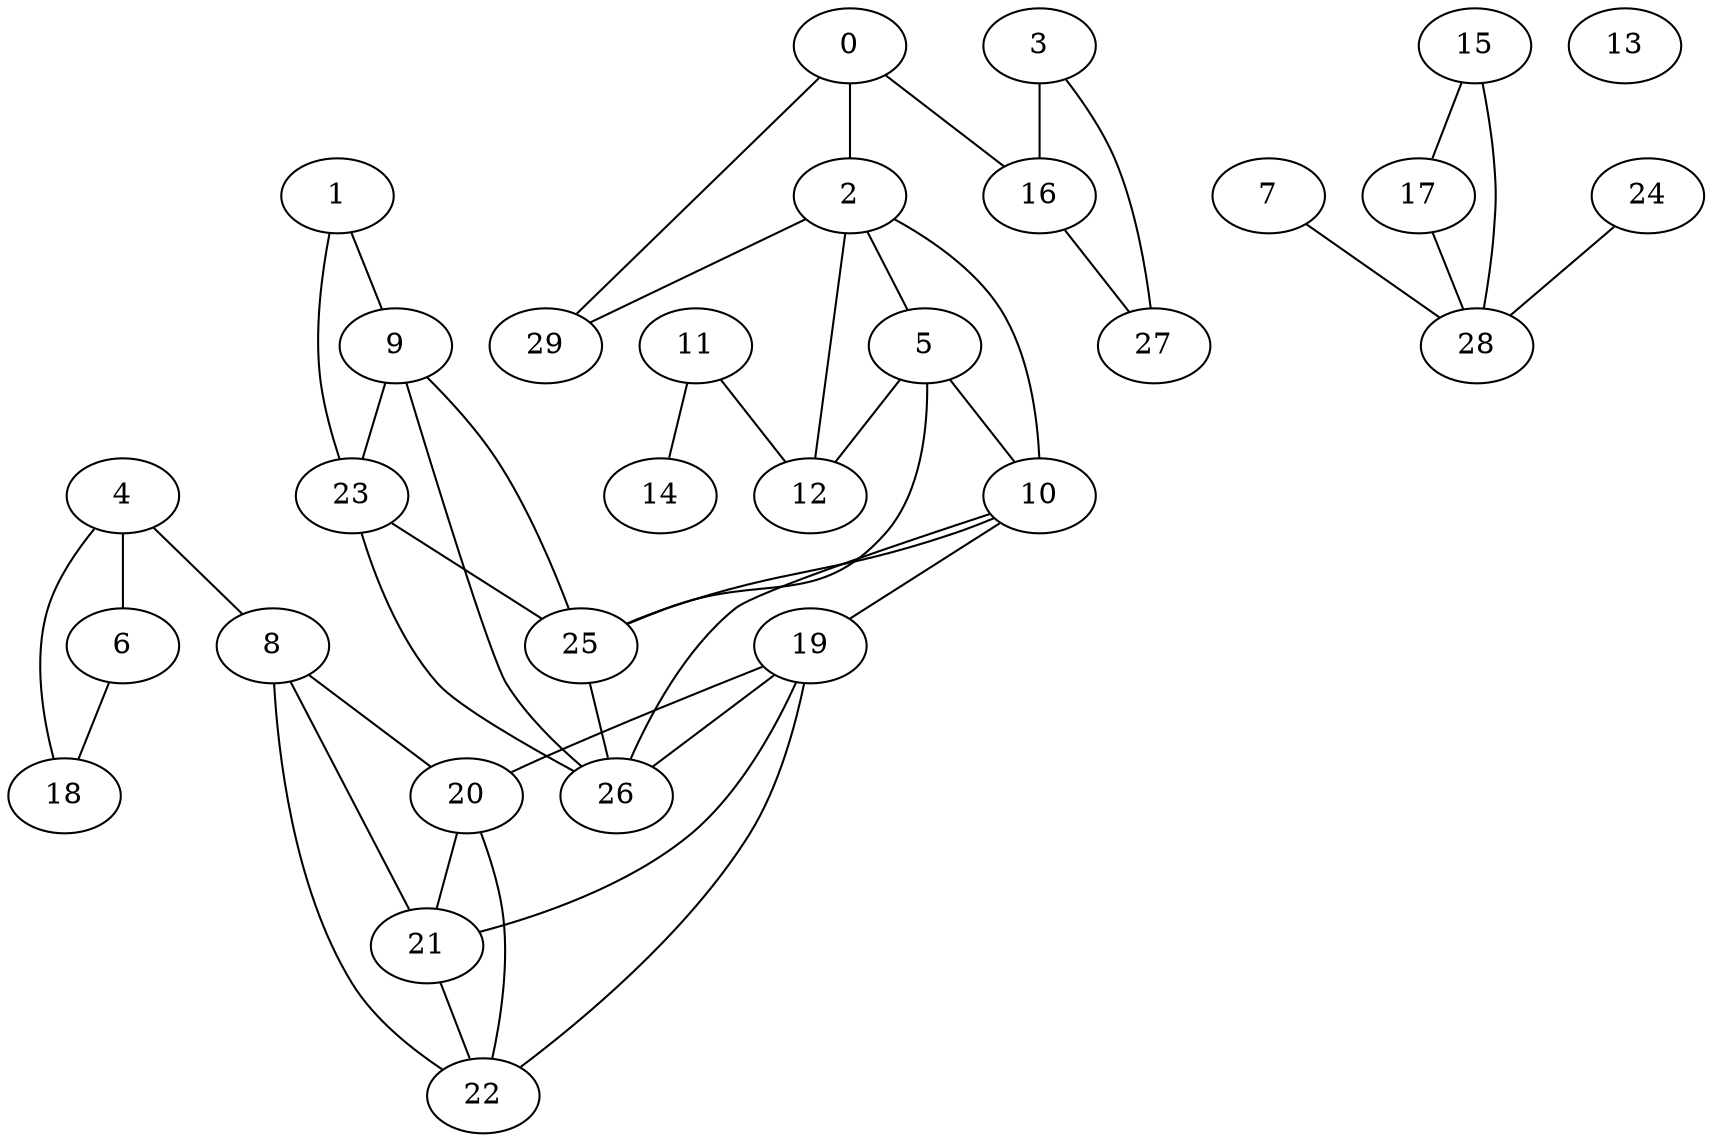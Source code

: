 graph {
	0 [label=0]
	1 [label=1]
	2 [label=2]
	3 [label=3]
	4 [label=4]
	5 [label=5]
	6 [label=6]
	7 [label=7]
	8 [label=8]
	9 [label=9]
	10 [label=10]
	11 [label=11]
	12 [label=12]
	13 [label=13]
	14 [label=14]
	15 [label=15]
	16 [label=16]
	17 [label=17]
	18 [label=18]
	19 [label=19]
	20 [label=20]
	21 [label=21]
	22 [label=22]
	23 [label=23]
	24 [label=24]
	25 [label=25]
	26 [label=26]
	27 [label=27]
	28 [label=28]
	29 [label=29]
	0 -- 2
	0 -- 16
	0 -- 29
	1 -- 9
	1 -- 23
	2 -- 5
	2 -- 10
	2 -- 12
	2 -- 29
	3 -- 16
	3 -- 27
	4 -- 6
	4 -- 8
	4 -- 18
	5 -- 10
	5 -- 12
	5 -- 25
	6 -- 18
	7 -- 28
	8 -- 20
	8 -- 21
	8 -- 22
	9 -- 23
	9 -- 25
	9 -- 26
	10 -- 19
	10 -- 25
	10 -- 26
	11 -- 12
	11 -- 14
	15 -- 17
	15 -- 28
	16 -- 27
	17 -- 28
	19 -- 20
	19 -- 21
	19 -- 22
	19 -- 26
	20 -- 21
	20 -- 22
	21 -- 22
	23 -- 25
	23 -- 26
	24 -- 28
	25 -- 26
}
